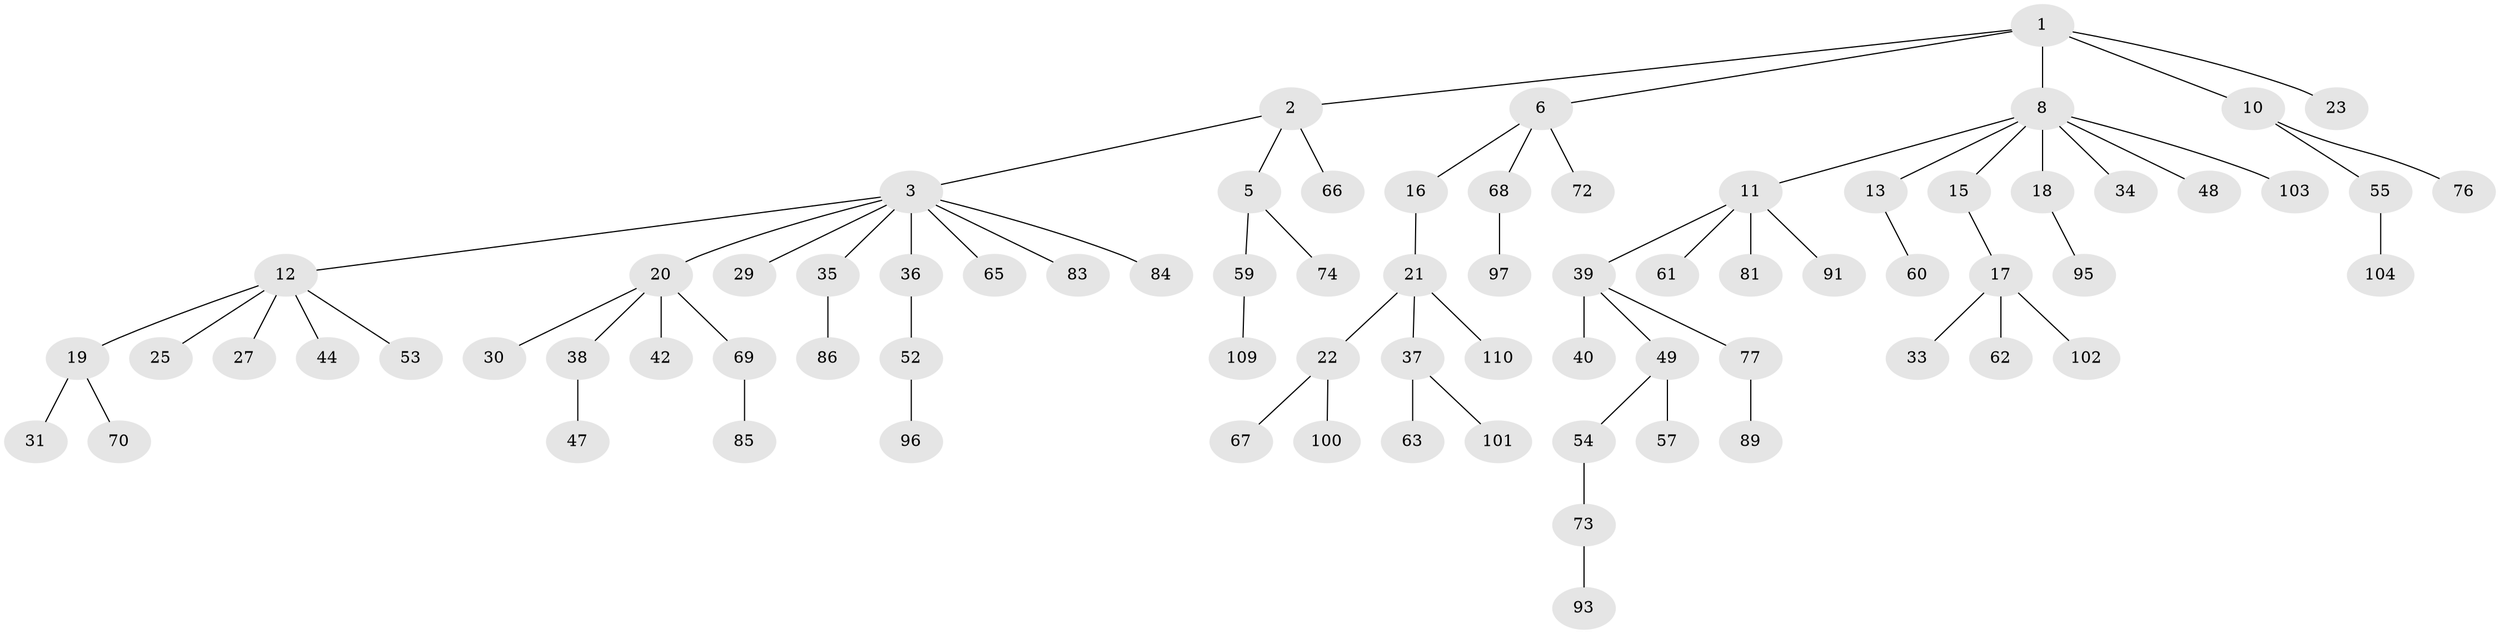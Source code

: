 // original degree distribution, {3: 0.14285714285714285, 4: 0.11607142857142858, 7: 0.008928571428571428, 6: 0.008928571428571428, 5: 0.017857142857142856, 2: 0.17857142857142858, 1: 0.5267857142857143}
// Generated by graph-tools (version 1.1) at 2025/11/02/27/25 16:11:24]
// undirected, 76 vertices, 75 edges
graph export_dot {
graph [start="1"]
  node [color=gray90,style=filled];
  1 [super="+4"];
  2;
  3 [super="+7"];
  5 [super="+24"];
  6 [super="+41"];
  8 [super="+9"];
  10 [super="+105"];
  11 [super="+56"];
  12 [super="+14"];
  13 [super="+43"];
  15 [super="+51"];
  16 [super="+46"];
  17 [super="+88"];
  18;
  19 [super="+28"];
  20 [super="+26"];
  21;
  22 [super="+32"];
  23;
  25;
  27 [super="+58"];
  29 [super="+87"];
  30;
  31;
  33;
  34;
  35 [super="+82"];
  36 [super="+50"];
  37 [super="+98"];
  38 [super="+64"];
  39 [super="+45"];
  40;
  42;
  44 [super="+94"];
  47;
  48;
  49;
  52 [super="+111"];
  53;
  54 [super="+75"];
  55 [super="+78"];
  57 [super="+99"];
  59 [super="+80"];
  60;
  61 [super="+92"];
  62;
  63;
  65;
  66 [super="+112"];
  67 [super="+71"];
  68 [super="+90"];
  69;
  70;
  72;
  73 [super="+106"];
  74;
  76;
  77 [super="+79"];
  81;
  83;
  84;
  85 [super="+107"];
  86;
  89;
  91;
  93;
  95 [super="+108"];
  96;
  97;
  100;
  101;
  102;
  103;
  104;
  109;
  110;
  1 -- 2;
  1 -- 10;
  1 -- 8;
  1 -- 6;
  1 -- 23;
  2 -- 3;
  2 -- 5;
  2 -- 66;
  3 -- 12;
  3 -- 65;
  3 -- 35;
  3 -- 36;
  3 -- 83;
  3 -- 20;
  3 -- 84;
  3 -- 29;
  5 -- 59;
  5 -- 74;
  6 -- 16;
  6 -- 68;
  6 -- 72;
  8 -- 13;
  8 -- 18;
  8 -- 34;
  8 -- 103;
  8 -- 48;
  8 -- 11;
  8 -- 15;
  10 -- 55;
  10 -- 76;
  11 -- 39;
  11 -- 91;
  11 -- 81;
  11 -- 61;
  12 -- 27;
  12 -- 44;
  12 -- 25;
  12 -- 19;
  12 -- 53;
  13 -- 60;
  15 -- 17;
  16 -- 21;
  17 -- 33;
  17 -- 62;
  17 -- 102;
  18 -- 95;
  19 -- 70;
  19 -- 31;
  20 -- 38;
  20 -- 42;
  20 -- 69;
  20 -- 30;
  21 -- 22;
  21 -- 37;
  21 -- 110;
  22 -- 67;
  22 -- 100;
  35 -- 86;
  36 -- 52;
  37 -- 63;
  37 -- 101;
  38 -- 47;
  39 -- 40;
  39 -- 49;
  39 -- 77;
  49 -- 54;
  49 -- 57;
  52 -- 96;
  54 -- 73;
  55 -- 104;
  59 -- 109;
  68 -- 97;
  69 -- 85;
  73 -- 93;
  77 -- 89;
}
